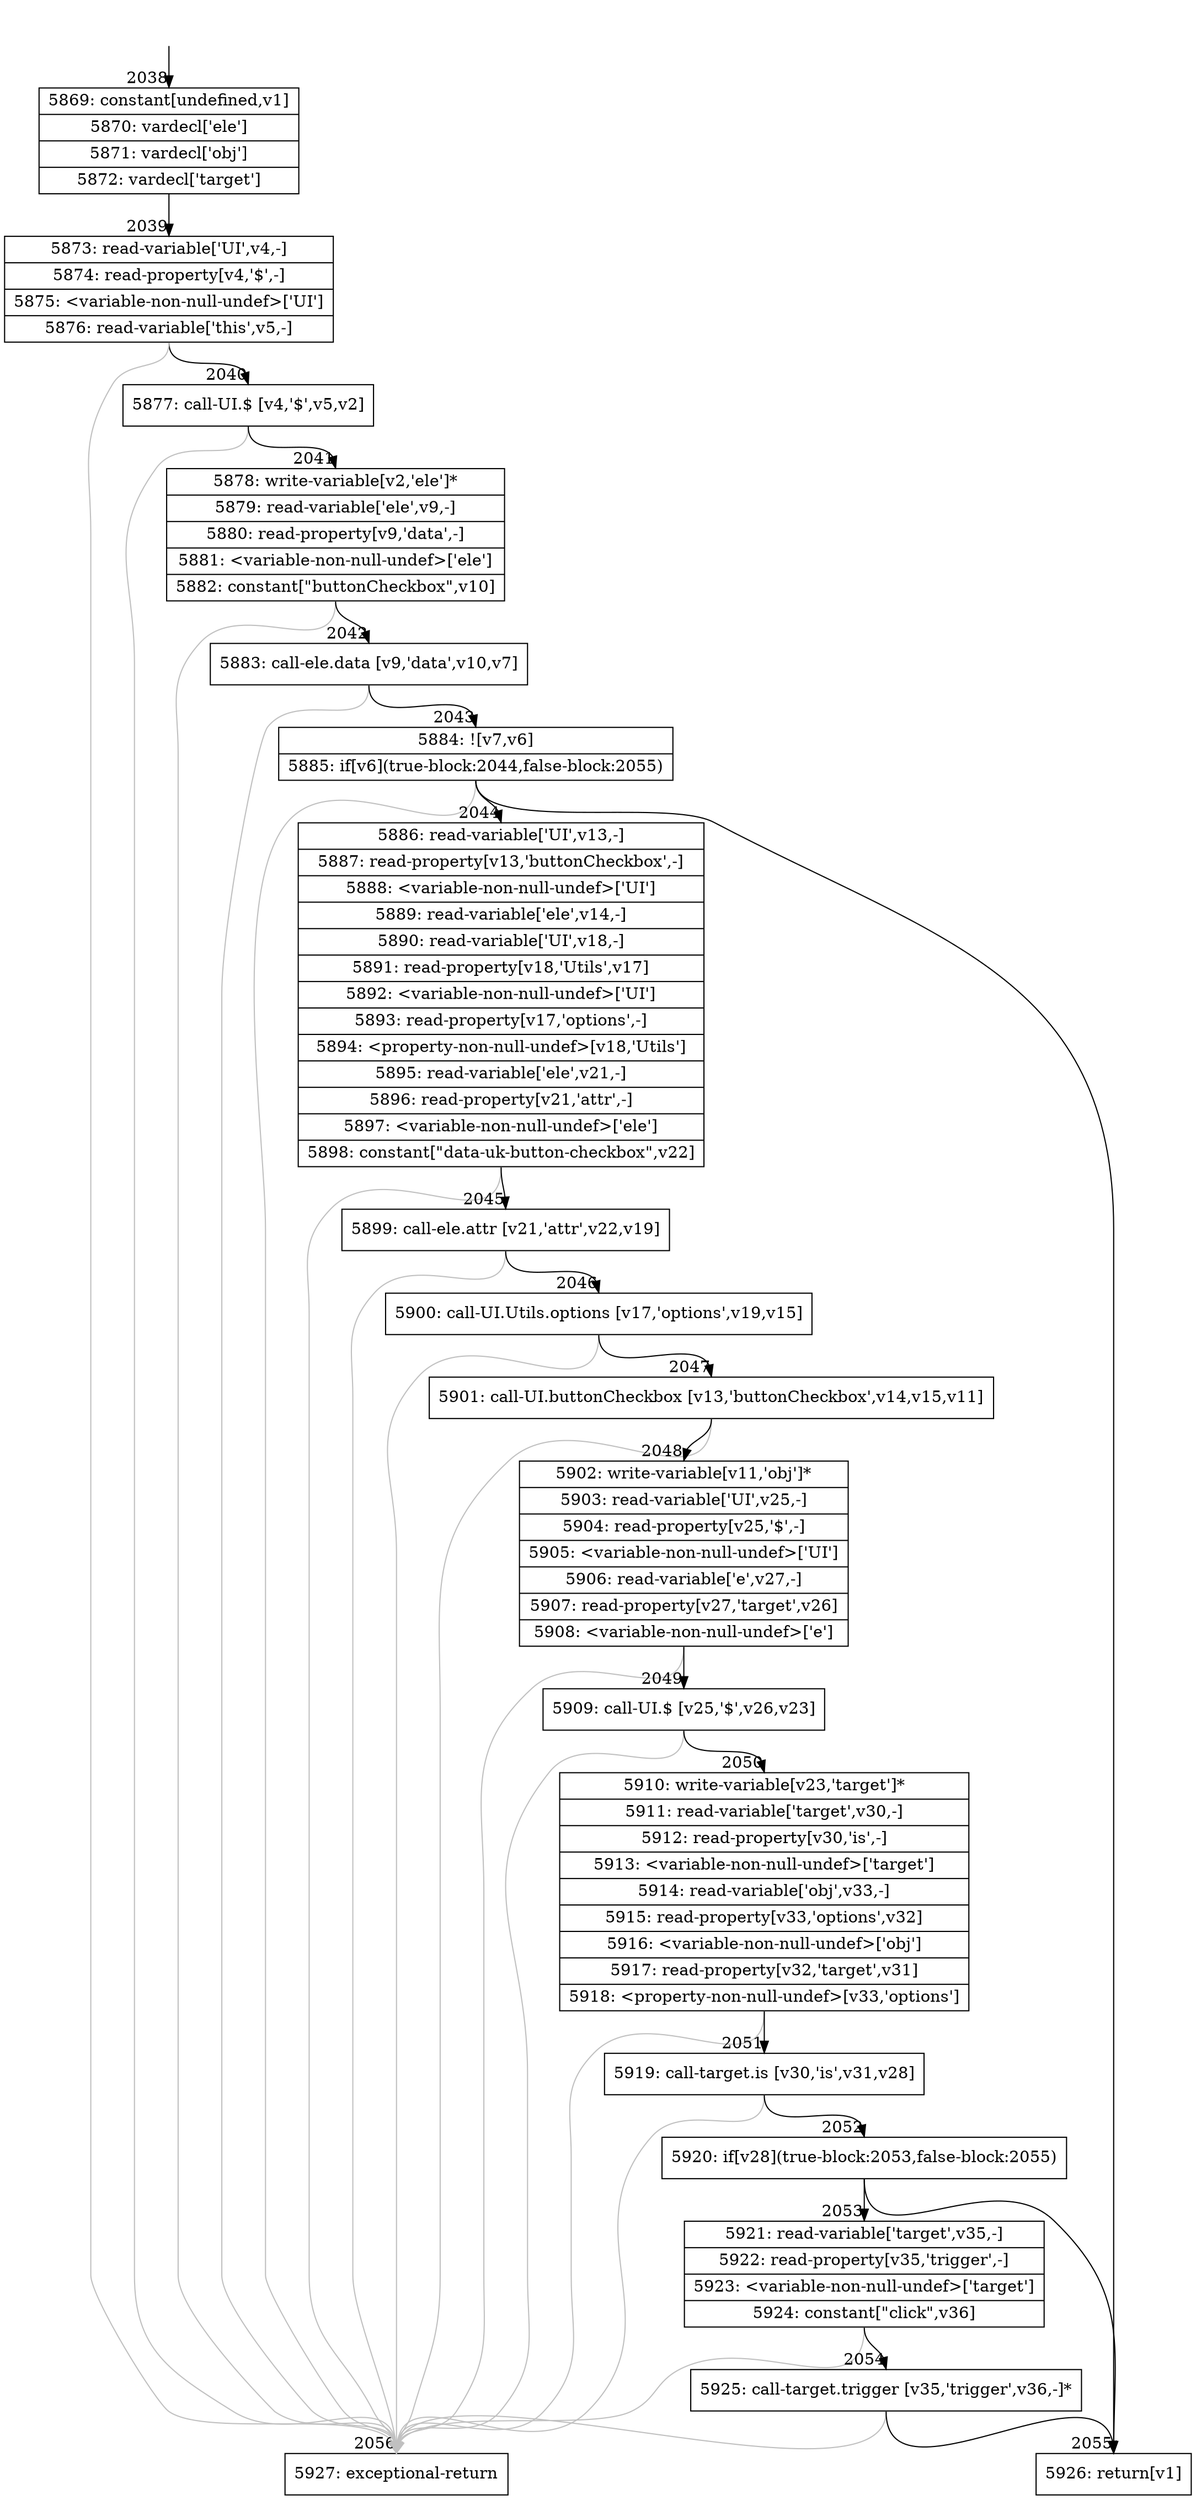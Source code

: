 digraph {
rankdir="TD"
BB_entry165[shape=none,label=""];
BB_entry165 -> BB2038 [tailport=s, headport=n, headlabel="    2038"]
BB2038 [shape=record label="{5869: constant[undefined,v1]|5870: vardecl['ele']|5871: vardecl['obj']|5872: vardecl['target']}" ] 
BB2038 -> BB2039 [tailport=s, headport=n, headlabel="      2039"]
BB2039 [shape=record label="{5873: read-variable['UI',v4,-]|5874: read-property[v4,'$',-]|5875: \<variable-non-null-undef\>['UI']|5876: read-variable['this',v5,-]}" ] 
BB2039 -> BB2040 [tailport=s, headport=n, headlabel="      2040"]
BB2039 -> BB2056 [tailport=s, headport=n, color=gray, headlabel="      2056"]
BB2040 [shape=record label="{5877: call-UI.$ [v4,'$',v5,v2]}" ] 
BB2040 -> BB2041 [tailport=s, headport=n, headlabel="      2041"]
BB2040 -> BB2056 [tailport=s, headport=n, color=gray]
BB2041 [shape=record label="{5878: write-variable[v2,'ele']*|5879: read-variable['ele',v9,-]|5880: read-property[v9,'data',-]|5881: \<variable-non-null-undef\>['ele']|5882: constant[\"buttonCheckbox\",v10]}" ] 
BB2041 -> BB2042 [tailport=s, headport=n, headlabel="      2042"]
BB2041 -> BB2056 [tailport=s, headport=n, color=gray]
BB2042 [shape=record label="{5883: call-ele.data [v9,'data',v10,v7]}" ] 
BB2042 -> BB2043 [tailport=s, headport=n, headlabel="      2043"]
BB2042 -> BB2056 [tailport=s, headport=n, color=gray]
BB2043 [shape=record label="{5884: ![v7,v6]|5885: if[v6](true-block:2044,false-block:2055)}" ] 
BB2043 -> BB2044 [tailport=s, headport=n, headlabel="      2044"]
BB2043 -> BB2055 [tailport=s, headport=n, headlabel="      2055"]
BB2043 -> BB2056 [tailport=s, headport=n, color=gray]
BB2044 [shape=record label="{5886: read-variable['UI',v13,-]|5887: read-property[v13,'buttonCheckbox',-]|5888: \<variable-non-null-undef\>['UI']|5889: read-variable['ele',v14,-]|5890: read-variable['UI',v18,-]|5891: read-property[v18,'Utils',v17]|5892: \<variable-non-null-undef\>['UI']|5893: read-property[v17,'options',-]|5894: \<property-non-null-undef\>[v18,'Utils']|5895: read-variable['ele',v21,-]|5896: read-property[v21,'attr',-]|5897: \<variable-non-null-undef\>['ele']|5898: constant[\"data-uk-button-checkbox\",v22]}" ] 
BB2044 -> BB2045 [tailport=s, headport=n, headlabel="      2045"]
BB2044 -> BB2056 [tailport=s, headport=n, color=gray]
BB2045 [shape=record label="{5899: call-ele.attr [v21,'attr',v22,v19]}" ] 
BB2045 -> BB2046 [tailport=s, headport=n, headlabel="      2046"]
BB2045 -> BB2056 [tailport=s, headport=n, color=gray]
BB2046 [shape=record label="{5900: call-UI.Utils.options [v17,'options',v19,v15]}" ] 
BB2046 -> BB2047 [tailport=s, headport=n, headlabel="      2047"]
BB2046 -> BB2056 [tailport=s, headport=n, color=gray]
BB2047 [shape=record label="{5901: call-UI.buttonCheckbox [v13,'buttonCheckbox',v14,v15,v11]}" ] 
BB2047 -> BB2048 [tailport=s, headport=n, headlabel="      2048"]
BB2047 -> BB2056 [tailport=s, headport=n, color=gray]
BB2048 [shape=record label="{5902: write-variable[v11,'obj']*|5903: read-variable['UI',v25,-]|5904: read-property[v25,'$',-]|5905: \<variable-non-null-undef\>['UI']|5906: read-variable['e',v27,-]|5907: read-property[v27,'target',v26]|5908: \<variable-non-null-undef\>['e']}" ] 
BB2048 -> BB2049 [tailport=s, headport=n, headlabel="      2049"]
BB2048 -> BB2056 [tailport=s, headport=n, color=gray]
BB2049 [shape=record label="{5909: call-UI.$ [v25,'$',v26,v23]}" ] 
BB2049 -> BB2050 [tailport=s, headport=n, headlabel="      2050"]
BB2049 -> BB2056 [tailport=s, headport=n, color=gray]
BB2050 [shape=record label="{5910: write-variable[v23,'target']*|5911: read-variable['target',v30,-]|5912: read-property[v30,'is',-]|5913: \<variable-non-null-undef\>['target']|5914: read-variable['obj',v33,-]|5915: read-property[v33,'options',v32]|5916: \<variable-non-null-undef\>['obj']|5917: read-property[v32,'target',v31]|5918: \<property-non-null-undef\>[v33,'options']}" ] 
BB2050 -> BB2051 [tailport=s, headport=n, headlabel="      2051"]
BB2050 -> BB2056 [tailport=s, headport=n, color=gray]
BB2051 [shape=record label="{5919: call-target.is [v30,'is',v31,v28]}" ] 
BB2051 -> BB2052 [tailport=s, headport=n, headlabel="      2052"]
BB2051 -> BB2056 [tailport=s, headport=n, color=gray]
BB2052 [shape=record label="{5920: if[v28](true-block:2053,false-block:2055)}" ] 
BB2052 -> BB2053 [tailport=s, headport=n, headlabel="      2053"]
BB2052 -> BB2055 [tailport=s, headport=n]
BB2053 [shape=record label="{5921: read-variable['target',v35,-]|5922: read-property[v35,'trigger',-]|5923: \<variable-non-null-undef\>['target']|5924: constant[\"click\",v36]}" ] 
BB2053 -> BB2054 [tailport=s, headport=n, headlabel="      2054"]
BB2053 -> BB2056 [tailport=s, headport=n, color=gray]
BB2054 [shape=record label="{5925: call-target.trigger [v35,'trigger',v36,-]*}" ] 
BB2054 -> BB2055 [tailport=s, headport=n]
BB2054 -> BB2056 [tailport=s, headport=n, color=gray]
BB2055 [shape=record label="{5926: return[v1]}" ] 
BB2056 [shape=record label="{5927: exceptional-return}" ] 
//#$~ 1578
}
